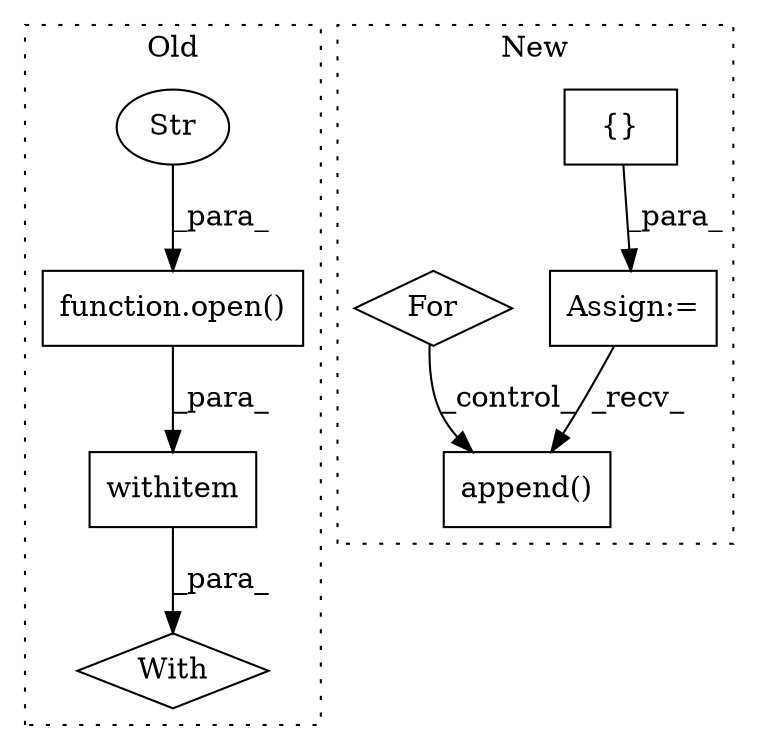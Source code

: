 digraph G {
subgraph cluster0 {
1 [label="function.open()" a="75" s="608,626" l="5,1" shape="box"];
4 [label="With" a="39" s="603,612" l="5,34" shape="diamond"];
5 [label="withitem" a="49" s="608" l="4" shape="box"];
6 [label="Str" a="66" s="623" l="3" shape="ellipse"];
label = "Old";
style="dotted";
}
subgraph cluster1 {
2 [label="{}" a="59" s="1862,1862" l="2,1" shape="box"];
3 [label="Assign:=" a="68" s="1859" l="3" shape="box"];
7 [label="append()" a="75" s="1930,2128" l="15,1" shape="box"];
8 [label="For" a="107" s="1877,1912" l="4,18" shape="diamond"];
label = "New";
style="dotted";
}
1 -> 5 [label="_para_"];
2 -> 3 [label="_para_"];
3 -> 7 [label="_recv_"];
5 -> 4 [label="_para_"];
6 -> 1 [label="_para_"];
8 -> 7 [label="_control_"];
}